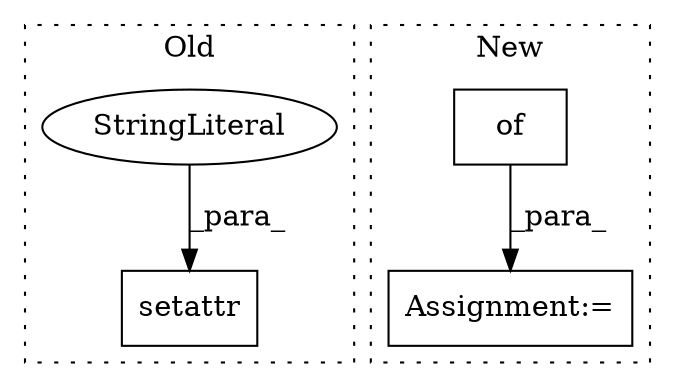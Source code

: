 digraph G {
subgraph cluster0 {
1 [label="setattr" a="32" s="285,316" l="8,1" shape="box"];
4 [label="StringLiteral" a="45" s="301" l="8" shape="ellipse"];
label = "Old";
style="dotted";
}
subgraph cluster1 {
2 [label="of" a="32" s="184,208" l="3,1" shape="box"];
3 [label="Assignment:=" a="7" s="215,310" l="69,2" shape="box"];
label = "New";
style="dotted";
}
2 -> 3 [label="_para_"];
4 -> 1 [label="_para_"];
}